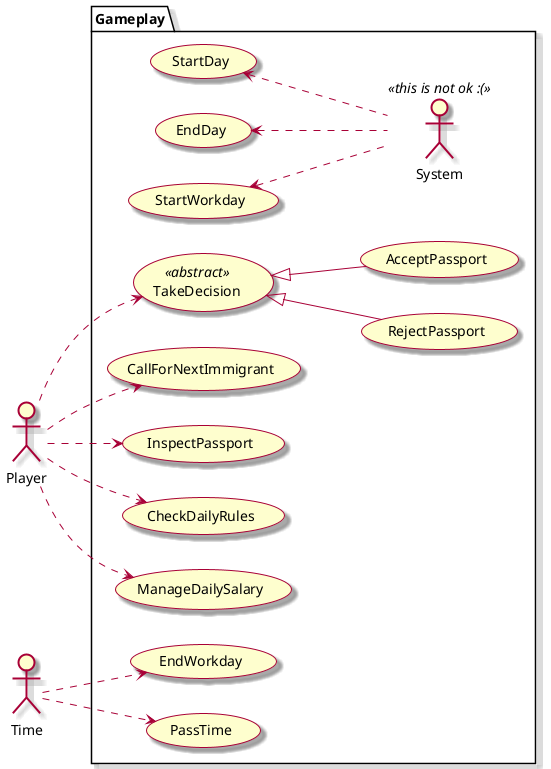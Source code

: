 ﻿@startuml
skin rose
left to right direction

actor Player
actor Time

package Gameplay{
    usecase CallForNextImmigrant
    usecase AcceptPassport
    usecase RejectPassport
    usecase InspectPassport
    usecase TakeDecision  <<abstract>> 
    usecase EndDay
    usecase StartDay
    usecase StartWorkday
    usecase EndWorkday
    usecase PassTime
    usecase CheckDailyRules
    usecase ManageDailySalary

    AcceptPassport -u-|> TakeDecision
    RejectPassport -u-|> TakeDecision
    
    actor System <<this is not ok :(>>
    
    System .u.> StartWorkday
    System .u.> EndDay
    System .u.> StartDay
}

Player ..> CallForNextImmigrant
Player ..> InspectPassport
Player ..> TakeDecision
Player ..> ManageDailySalary
Player ..> CheckDailyRules

Time ..> EndWorkday
Time ..> PassTime


@enduml